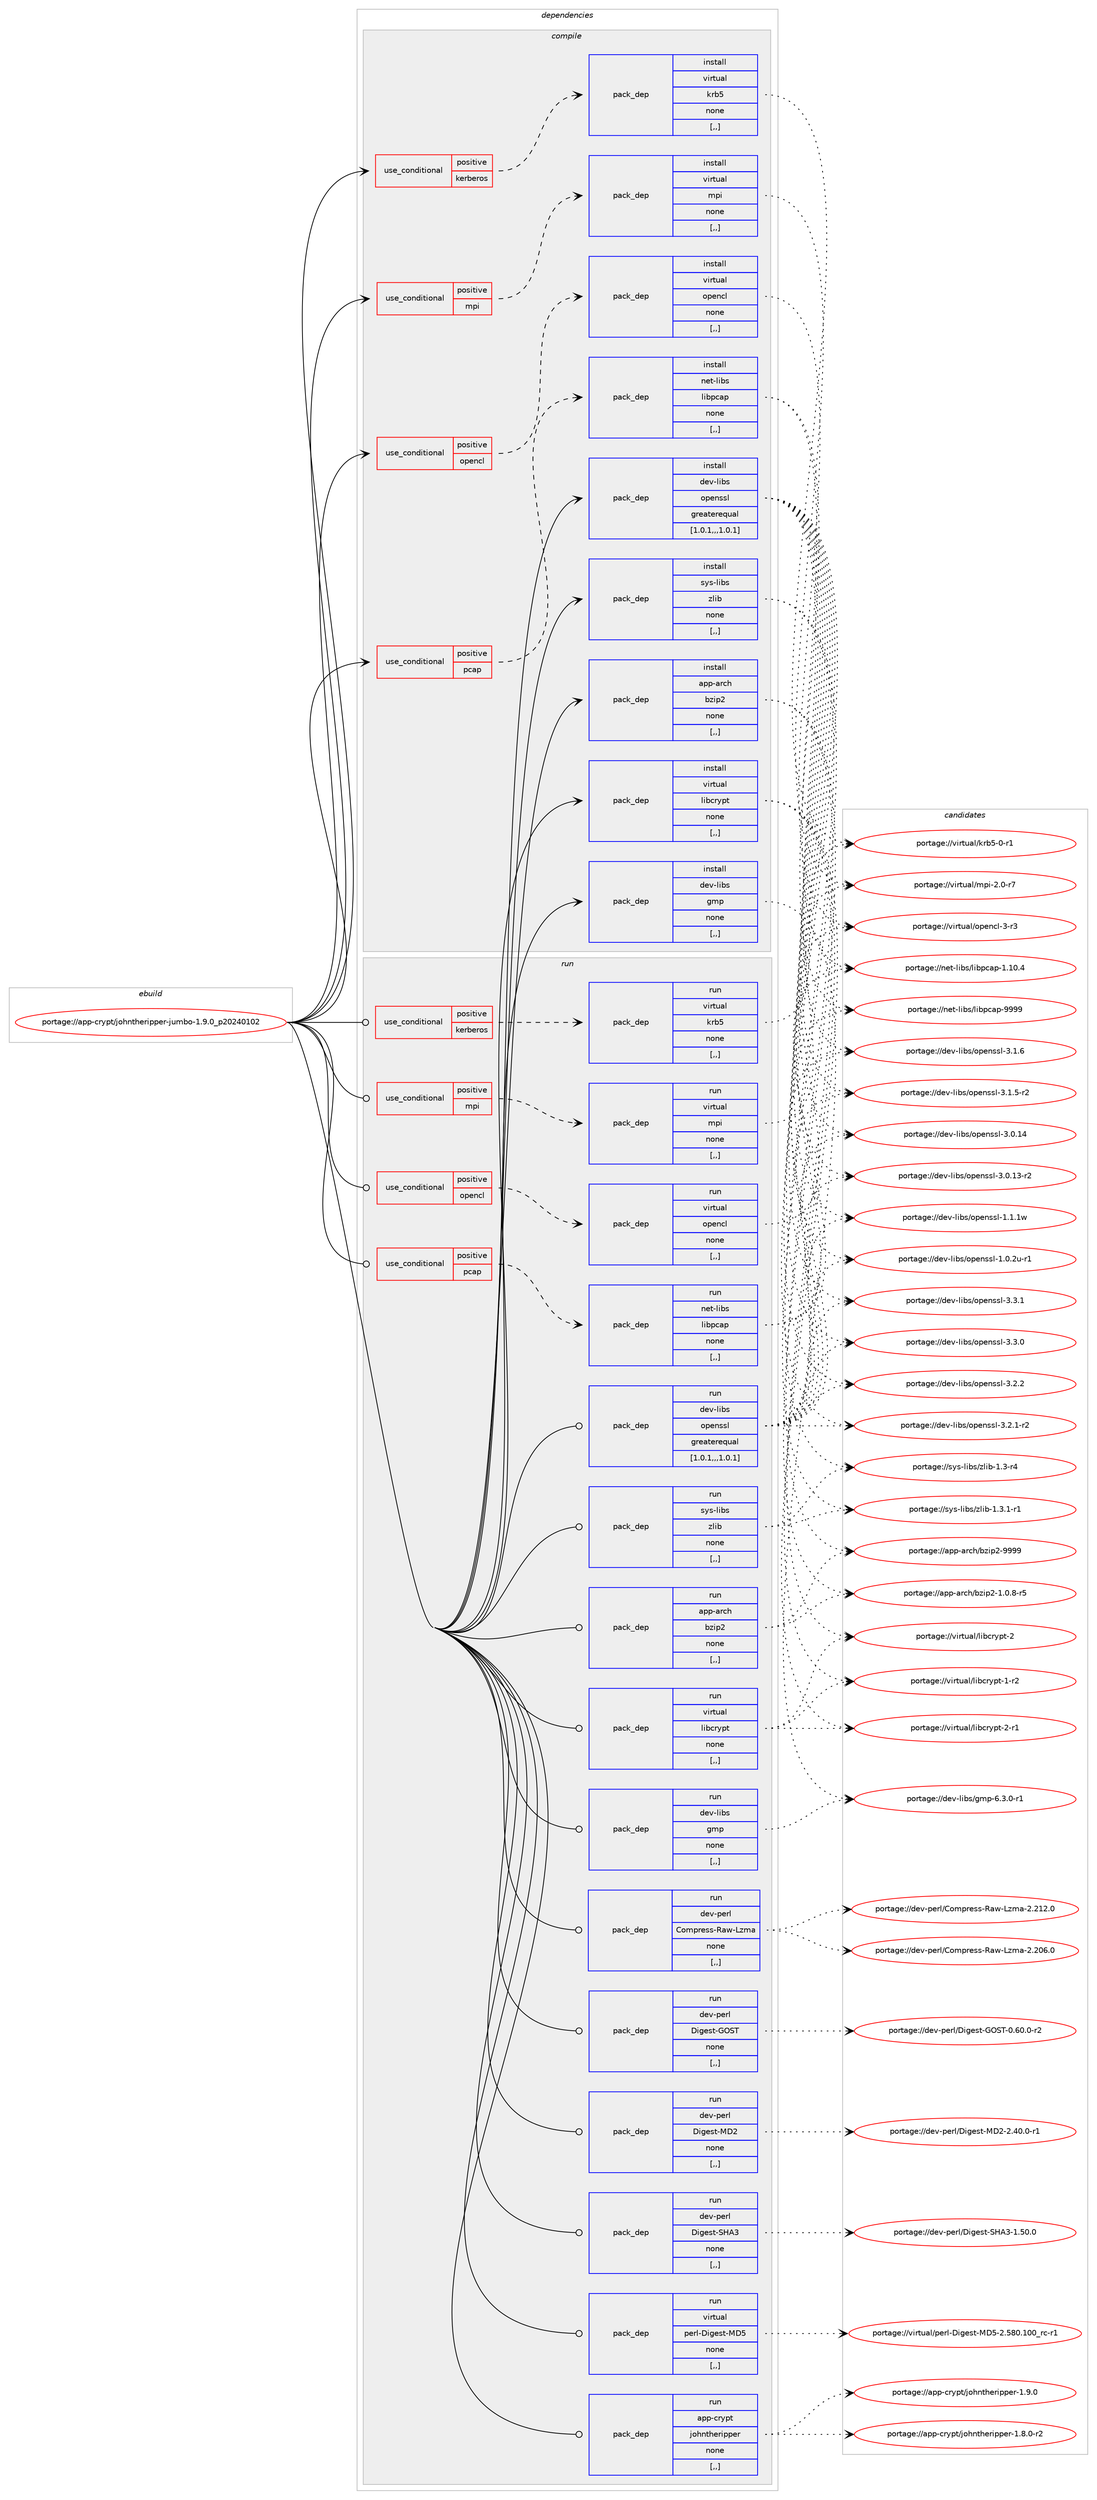 digraph prolog {

# *************
# Graph options
# *************

newrank=true;
concentrate=true;
compound=true;
graph [rankdir=LR,fontname=Helvetica,fontsize=10,ranksep=1.5];#, ranksep=2.5, nodesep=0.2];
edge  [arrowhead=vee];
node  [fontname=Helvetica,fontsize=10];

# **********
# The ebuild
# **********

subgraph cluster_leftcol {
color=gray;
rank=same;
label=<<i>ebuild</i>>;
id [label="portage://app-crypt/johntheripper-jumbo-1.9.0_p20240102", color=red, width=4, href="../app-crypt/johntheripper-jumbo-1.9.0_p20240102.svg"];
}

# ****************
# The dependencies
# ****************

subgraph cluster_midcol {
color=gray;
label=<<i>dependencies</i>>;
subgraph cluster_compile {
fillcolor="#eeeeee";
style=filled;
label=<<i>compile</i>>;
subgraph cond3492 {
dependency13069 [label=<<TABLE BORDER="0" CELLBORDER="1" CELLSPACING="0" CELLPADDING="4"><TR><TD ROWSPAN="3" CELLPADDING="10">use_conditional</TD></TR><TR><TD>positive</TD></TR><TR><TD>kerberos</TD></TR></TABLE>>, shape=none, color=red];
subgraph pack9501 {
dependency13070 [label=<<TABLE BORDER="0" CELLBORDER="1" CELLSPACING="0" CELLPADDING="4" WIDTH="220"><TR><TD ROWSPAN="6" CELLPADDING="30">pack_dep</TD></TR><TR><TD WIDTH="110">install</TD></TR><TR><TD>virtual</TD></TR><TR><TD>krb5</TD></TR><TR><TD>none</TD></TR><TR><TD>[,,]</TD></TR></TABLE>>, shape=none, color=blue];
}
dependency13069:e -> dependency13070:w [weight=20,style="dashed",arrowhead="vee"];
}
id:e -> dependency13069:w [weight=20,style="solid",arrowhead="vee"];
subgraph cond3493 {
dependency13071 [label=<<TABLE BORDER="0" CELLBORDER="1" CELLSPACING="0" CELLPADDING="4"><TR><TD ROWSPAN="3" CELLPADDING="10">use_conditional</TD></TR><TR><TD>positive</TD></TR><TR><TD>mpi</TD></TR></TABLE>>, shape=none, color=red];
subgraph pack9502 {
dependency13072 [label=<<TABLE BORDER="0" CELLBORDER="1" CELLSPACING="0" CELLPADDING="4" WIDTH="220"><TR><TD ROWSPAN="6" CELLPADDING="30">pack_dep</TD></TR><TR><TD WIDTH="110">install</TD></TR><TR><TD>virtual</TD></TR><TR><TD>mpi</TD></TR><TR><TD>none</TD></TR><TR><TD>[,,]</TD></TR></TABLE>>, shape=none, color=blue];
}
dependency13071:e -> dependency13072:w [weight=20,style="dashed",arrowhead="vee"];
}
id:e -> dependency13071:w [weight=20,style="solid",arrowhead="vee"];
subgraph cond3494 {
dependency13073 [label=<<TABLE BORDER="0" CELLBORDER="1" CELLSPACING="0" CELLPADDING="4"><TR><TD ROWSPAN="3" CELLPADDING="10">use_conditional</TD></TR><TR><TD>positive</TD></TR><TR><TD>opencl</TD></TR></TABLE>>, shape=none, color=red];
subgraph pack9503 {
dependency13074 [label=<<TABLE BORDER="0" CELLBORDER="1" CELLSPACING="0" CELLPADDING="4" WIDTH="220"><TR><TD ROWSPAN="6" CELLPADDING="30">pack_dep</TD></TR><TR><TD WIDTH="110">install</TD></TR><TR><TD>virtual</TD></TR><TR><TD>opencl</TD></TR><TR><TD>none</TD></TR><TR><TD>[,,]</TD></TR></TABLE>>, shape=none, color=blue];
}
dependency13073:e -> dependency13074:w [weight=20,style="dashed",arrowhead="vee"];
}
id:e -> dependency13073:w [weight=20,style="solid",arrowhead="vee"];
subgraph cond3495 {
dependency13075 [label=<<TABLE BORDER="0" CELLBORDER="1" CELLSPACING="0" CELLPADDING="4"><TR><TD ROWSPAN="3" CELLPADDING="10">use_conditional</TD></TR><TR><TD>positive</TD></TR><TR><TD>pcap</TD></TR></TABLE>>, shape=none, color=red];
subgraph pack9504 {
dependency13076 [label=<<TABLE BORDER="0" CELLBORDER="1" CELLSPACING="0" CELLPADDING="4" WIDTH="220"><TR><TD ROWSPAN="6" CELLPADDING="30">pack_dep</TD></TR><TR><TD WIDTH="110">install</TD></TR><TR><TD>net-libs</TD></TR><TR><TD>libpcap</TD></TR><TR><TD>none</TD></TR><TR><TD>[,,]</TD></TR></TABLE>>, shape=none, color=blue];
}
dependency13075:e -> dependency13076:w [weight=20,style="dashed",arrowhead="vee"];
}
id:e -> dependency13075:w [weight=20,style="solid",arrowhead="vee"];
subgraph pack9505 {
dependency13077 [label=<<TABLE BORDER="0" CELLBORDER="1" CELLSPACING="0" CELLPADDING="4" WIDTH="220"><TR><TD ROWSPAN="6" CELLPADDING="30">pack_dep</TD></TR><TR><TD WIDTH="110">install</TD></TR><TR><TD>app-arch</TD></TR><TR><TD>bzip2</TD></TR><TR><TD>none</TD></TR><TR><TD>[,,]</TD></TR></TABLE>>, shape=none, color=blue];
}
id:e -> dependency13077:w [weight=20,style="solid",arrowhead="vee"];
subgraph pack9506 {
dependency13078 [label=<<TABLE BORDER="0" CELLBORDER="1" CELLSPACING="0" CELLPADDING="4" WIDTH="220"><TR><TD ROWSPAN="6" CELLPADDING="30">pack_dep</TD></TR><TR><TD WIDTH="110">install</TD></TR><TR><TD>dev-libs</TD></TR><TR><TD>gmp</TD></TR><TR><TD>none</TD></TR><TR><TD>[,,]</TD></TR></TABLE>>, shape=none, color=blue];
}
id:e -> dependency13078:w [weight=20,style="solid",arrowhead="vee"];
subgraph pack9507 {
dependency13079 [label=<<TABLE BORDER="0" CELLBORDER="1" CELLSPACING="0" CELLPADDING="4" WIDTH="220"><TR><TD ROWSPAN="6" CELLPADDING="30">pack_dep</TD></TR><TR><TD WIDTH="110">install</TD></TR><TR><TD>dev-libs</TD></TR><TR><TD>openssl</TD></TR><TR><TD>greaterequal</TD></TR><TR><TD>[1.0.1,,,1.0.1]</TD></TR></TABLE>>, shape=none, color=blue];
}
id:e -> dependency13079:w [weight=20,style="solid",arrowhead="vee"];
subgraph pack9508 {
dependency13080 [label=<<TABLE BORDER="0" CELLBORDER="1" CELLSPACING="0" CELLPADDING="4" WIDTH="220"><TR><TD ROWSPAN="6" CELLPADDING="30">pack_dep</TD></TR><TR><TD WIDTH="110">install</TD></TR><TR><TD>sys-libs</TD></TR><TR><TD>zlib</TD></TR><TR><TD>none</TD></TR><TR><TD>[,,]</TD></TR></TABLE>>, shape=none, color=blue];
}
id:e -> dependency13080:w [weight=20,style="solid",arrowhead="vee"];
subgraph pack9509 {
dependency13081 [label=<<TABLE BORDER="0" CELLBORDER="1" CELLSPACING="0" CELLPADDING="4" WIDTH="220"><TR><TD ROWSPAN="6" CELLPADDING="30">pack_dep</TD></TR><TR><TD WIDTH="110">install</TD></TR><TR><TD>virtual</TD></TR><TR><TD>libcrypt</TD></TR><TR><TD>none</TD></TR><TR><TD>[,,]</TD></TR></TABLE>>, shape=none, color=blue];
}
id:e -> dependency13081:w [weight=20,style="solid",arrowhead="vee"];
}
subgraph cluster_compileandrun {
fillcolor="#eeeeee";
style=filled;
label=<<i>compile and run</i>>;
}
subgraph cluster_run {
fillcolor="#eeeeee";
style=filled;
label=<<i>run</i>>;
subgraph cond3496 {
dependency13082 [label=<<TABLE BORDER="0" CELLBORDER="1" CELLSPACING="0" CELLPADDING="4"><TR><TD ROWSPAN="3" CELLPADDING="10">use_conditional</TD></TR><TR><TD>positive</TD></TR><TR><TD>kerberos</TD></TR></TABLE>>, shape=none, color=red];
subgraph pack9510 {
dependency13083 [label=<<TABLE BORDER="0" CELLBORDER="1" CELLSPACING="0" CELLPADDING="4" WIDTH="220"><TR><TD ROWSPAN="6" CELLPADDING="30">pack_dep</TD></TR><TR><TD WIDTH="110">run</TD></TR><TR><TD>virtual</TD></TR><TR><TD>krb5</TD></TR><TR><TD>none</TD></TR><TR><TD>[,,]</TD></TR></TABLE>>, shape=none, color=blue];
}
dependency13082:e -> dependency13083:w [weight=20,style="dashed",arrowhead="vee"];
}
id:e -> dependency13082:w [weight=20,style="solid",arrowhead="odot"];
subgraph cond3497 {
dependency13084 [label=<<TABLE BORDER="0" CELLBORDER="1" CELLSPACING="0" CELLPADDING="4"><TR><TD ROWSPAN="3" CELLPADDING="10">use_conditional</TD></TR><TR><TD>positive</TD></TR><TR><TD>mpi</TD></TR></TABLE>>, shape=none, color=red];
subgraph pack9511 {
dependency13085 [label=<<TABLE BORDER="0" CELLBORDER="1" CELLSPACING="0" CELLPADDING="4" WIDTH="220"><TR><TD ROWSPAN="6" CELLPADDING="30">pack_dep</TD></TR><TR><TD WIDTH="110">run</TD></TR><TR><TD>virtual</TD></TR><TR><TD>mpi</TD></TR><TR><TD>none</TD></TR><TR><TD>[,,]</TD></TR></TABLE>>, shape=none, color=blue];
}
dependency13084:e -> dependency13085:w [weight=20,style="dashed",arrowhead="vee"];
}
id:e -> dependency13084:w [weight=20,style="solid",arrowhead="odot"];
subgraph cond3498 {
dependency13086 [label=<<TABLE BORDER="0" CELLBORDER="1" CELLSPACING="0" CELLPADDING="4"><TR><TD ROWSPAN="3" CELLPADDING="10">use_conditional</TD></TR><TR><TD>positive</TD></TR><TR><TD>opencl</TD></TR></TABLE>>, shape=none, color=red];
subgraph pack9512 {
dependency13087 [label=<<TABLE BORDER="0" CELLBORDER="1" CELLSPACING="0" CELLPADDING="4" WIDTH="220"><TR><TD ROWSPAN="6" CELLPADDING="30">pack_dep</TD></TR><TR><TD WIDTH="110">run</TD></TR><TR><TD>virtual</TD></TR><TR><TD>opencl</TD></TR><TR><TD>none</TD></TR><TR><TD>[,,]</TD></TR></TABLE>>, shape=none, color=blue];
}
dependency13086:e -> dependency13087:w [weight=20,style="dashed",arrowhead="vee"];
}
id:e -> dependency13086:w [weight=20,style="solid",arrowhead="odot"];
subgraph cond3499 {
dependency13088 [label=<<TABLE BORDER="0" CELLBORDER="1" CELLSPACING="0" CELLPADDING="4"><TR><TD ROWSPAN="3" CELLPADDING="10">use_conditional</TD></TR><TR><TD>positive</TD></TR><TR><TD>pcap</TD></TR></TABLE>>, shape=none, color=red];
subgraph pack9513 {
dependency13089 [label=<<TABLE BORDER="0" CELLBORDER="1" CELLSPACING="0" CELLPADDING="4" WIDTH="220"><TR><TD ROWSPAN="6" CELLPADDING="30">pack_dep</TD></TR><TR><TD WIDTH="110">run</TD></TR><TR><TD>net-libs</TD></TR><TR><TD>libpcap</TD></TR><TR><TD>none</TD></TR><TR><TD>[,,]</TD></TR></TABLE>>, shape=none, color=blue];
}
dependency13088:e -> dependency13089:w [weight=20,style="dashed",arrowhead="vee"];
}
id:e -> dependency13088:w [weight=20,style="solid",arrowhead="odot"];
subgraph pack9514 {
dependency13090 [label=<<TABLE BORDER="0" CELLBORDER="1" CELLSPACING="0" CELLPADDING="4" WIDTH="220"><TR><TD ROWSPAN="6" CELLPADDING="30">pack_dep</TD></TR><TR><TD WIDTH="110">run</TD></TR><TR><TD>app-arch</TD></TR><TR><TD>bzip2</TD></TR><TR><TD>none</TD></TR><TR><TD>[,,]</TD></TR></TABLE>>, shape=none, color=blue];
}
id:e -> dependency13090:w [weight=20,style="solid",arrowhead="odot"];
subgraph pack9515 {
dependency13091 [label=<<TABLE BORDER="0" CELLBORDER="1" CELLSPACING="0" CELLPADDING="4" WIDTH="220"><TR><TD ROWSPAN="6" CELLPADDING="30">pack_dep</TD></TR><TR><TD WIDTH="110">run</TD></TR><TR><TD>dev-libs</TD></TR><TR><TD>gmp</TD></TR><TR><TD>none</TD></TR><TR><TD>[,,]</TD></TR></TABLE>>, shape=none, color=blue];
}
id:e -> dependency13091:w [weight=20,style="solid",arrowhead="odot"];
subgraph pack9516 {
dependency13092 [label=<<TABLE BORDER="0" CELLBORDER="1" CELLSPACING="0" CELLPADDING="4" WIDTH="220"><TR><TD ROWSPAN="6" CELLPADDING="30">pack_dep</TD></TR><TR><TD WIDTH="110">run</TD></TR><TR><TD>dev-libs</TD></TR><TR><TD>openssl</TD></TR><TR><TD>greaterequal</TD></TR><TR><TD>[1.0.1,,,1.0.1]</TD></TR></TABLE>>, shape=none, color=blue];
}
id:e -> dependency13092:w [weight=20,style="solid",arrowhead="odot"];
subgraph pack9517 {
dependency13093 [label=<<TABLE BORDER="0" CELLBORDER="1" CELLSPACING="0" CELLPADDING="4" WIDTH="220"><TR><TD ROWSPAN="6" CELLPADDING="30">pack_dep</TD></TR><TR><TD WIDTH="110">run</TD></TR><TR><TD>dev-perl</TD></TR><TR><TD>Compress-Raw-Lzma</TD></TR><TR><TD>none</TD></TR><TR><TD>[,,]</TD></TR></TABLE>>, shape=none, color=blue];
}
id:e -> dependency13093:w [weight=20,style="solid",arrowhead="odot"];
subgraph pack9518 {
dependency13094 [label=<<TABLE BORDER="0" CELLBORDER="1" CELLSPACING="0" CELLPADDING="4" WIDTH="220"><TR><TD ROWSPAN="6" CELLPADDING="30">pack_dep</TD></TR><TR><TD WIDTH="110">run</TD></TR><TR><TD>dev-perl</TD></TR><TR><TD>Digest-GOST</TD></TR><TR><TD>none</TD></TR><TR><TD>[,,]</TD></TR></TABLE>>, shape=none, color=blue];
}
id:e -> dependency13094:w [weight=20,style="solid",arrowhead="odot"];
subgraph pack9519 {
dependency13095 [label=<<TABLE BORDER="0" CELLBORDER="1" CELLSPACING="0" CELLPADDING="4" WIDTH="220"><TR><TD ROWSPAN="6" CELLPADDING="30">pack_dep</TD></TR><TR><TD WIDTH="110">run</TD></TR><TR><TD>dev-perl</TD></TR><TR><TD>Digest-MD2</TD></TR><TR><TD>none</TD></TR><TR><TD>[,,]</TD></TR></TABLE>>, shape=none, color=blue];
}
id:e -> dependency13095:w [weight=20,style="solid",arrowhead="odot"];
subgraph pack9520 {
dependency13096 [label=<<TABLE BORDER="0" CELLBORDER="1" CELLSPACING="0" CELLPADDING="4" WIDTH="220"><TR><TD ROWSPAN="6" CELLPADDING="30">pack_dep</TD></TR><TR><TD WIDTH="110">run</TD></TR><TR><TD>dev-perl</TD></TR><TR><TD>Digest-SHA3</TD></TR><TR><TD>none</TD></TR><TR><TD>[,,]</TD></TR></TABLE>>, shape=none, color=blue];
}
id:e -> dependency13096:w [weight=20,style="solid",arrowhead="odot"];
subgraph pack9521 {
dependency13097 [label=<<TABLE BORDER="0" CELLBORDER="1" CELLSPACING="0" CELLPADDING="4" WIDTH="220"><TR><TD ROWSPAN="6" CELLPADDING="30">pack_dep</TD></TR><TR><TD WIDTH="110">run</TD></TR><TR><TD>sys-libs</TD></TR><TR><TD>zlib</TD></TR><TR><TD>none</TD></TR><TR><TD>[,,]</TD></TR></TABLE>>, shape=none, color=blue];
}
id:e -> dependency13097:w [weight=20,style="solid",arrowhead="odot"];
subgraph pack9522 {
dependency13098 [label=<<TABLE BORDER="0" CELLBORDER="1" CELLSPACING="0" CELLPADDING="4" WIDTH="220"><TR><TD ROWSPAN="6" CELLPADDING="30">pack_dep</TD></TR><TR><TD WIDTH="110">run</TD></TR><TR><TD>virtual</TD></TR><TR><TD>libcrypt</TD></TR><TR><TD>none</TD></TR><TR><TD>[,,]</TD></TR></TABLE>>, shape=none, color=blue];
}
id:e -> dependency13098:w [weight=20,style="solid",arrowhead="odot"];
subgraph pack9523 {
dependency13099 [label=<<TABLE BORDER="0" CELLBORDER="1" CELLSPACING="0" CELLPADDING="4" WIDTH="220"><TR><TD ROWSPAN="6" CELLPADDING="30">pack_dep</TD></TR><TR><TD WIDTH="110">run</TD></TR><TR><TD>virtual</TD></TR><TR><TD>perl-Digest-MD5</TD></TR><TR><TD>none</TD></TR><TR><TD>[,,]</TD></TR></TABLE>>, shape=none, color=blue];
}
id:e -> dependency13099:w [weight=20,style="solid",arrowhead="odot"];
subgraph pack9524 {
dependency13100 [label=<<TABLE BORDER="0" CELLBORDER="1" CELLSPACING="0" CELLPADDING="4" WIDTH="220"><TR><TD ROWSPAN="6" CELLPADDING="30">pack_dep</TD></TR><TR><TD WIDTH="110">run</TD></TR><TR><TD>app-crypt</TD></TR><TR><TD>johntheripper</TD></TR><TR><TD>none</TD></TR><TR><TD>[,,]</TD></TR></TABLE>>, shape=none, color=blue];
}
id:e -> dependency13100:w [weight=20,style="solid",arrowhead="odot"];
}
}

# **************
# The candidates
# **************

subgraph cluster_choices {
rank=same;
color=gray;
label=<<i>candidates</i>>;

subgraph choice9501 {
color=black;
nodesep=1;
choice1181051141161179710847107114985345484511449 [label="portage://virtual/krb5-0-r1", color=red, width=4,href="../virtual/krb5-0-r1.svg"];
dependency13070:e -> choice1181051141161179710847107114985345484511449:w [style=dotted,weight="100"];
}
subgraph choice9502 {
color=black;
nodesep=1;
choice1181051141161179710847109112105455046484511455 [label="portage://virtual/mpi-2.0-r7", color=red, width=4,href="../virtual/mpi-2.0-r7.svg"];
dependency13072:e -> choice1181051141161179710847109112105455046484511455:w [style=dotted,weight="100"];
}
subgraph choice9503 {
color=black;
nodesep=1;
choice11810511411611797108471111121011109910845514511451 [label="portage://virtual/opencl-3-r3", color=red, width=4,href="../virtual/opencl-3-r3.svg"];
dependency13074:e -> choice11810511411611797108471111121011109910845514511451:w [style=dotted,weight="100"];
}
subgraph choice9504 {
color=black;
nodesep=1;
choice1101011164510810598115471081059811299971124557575757 [label="portage://net-libs/libpcap-9999", color=red, width=4,href="../net-libs/libpcap-9999.svg"];
choice11010111645108105981154710810598112999711245494649484652 [label="portage://net-libs/libpcap-1.10.4", color=red, width=4,href="../net-libs/libpcap-1.10.4.svg"];
dependency13076:e -> choice1101011164510810598115471081059811299971124557575757:w [style=dotted,weight="100"];
dependency13076:e -> choice11010111645108105981154710810598112999711245494649484652:w [style=dotted,weight="100"];
}
subgraph choice9505 {
color=black;
nodesep=1;
choice971121124597114991044798122105112504557575757 [label="portage://app-arch/bzip2-9999", color=red, width=4,href="../app-arch/bzip2-9999.svg"];
choice971121124597114991044798122105112504549464846564511453 [label="portage://app-arch/bzip2-1.0.8-r5", color=red, width=4,href="../app-arch/bzip2-1.0.8-r5.svg"];
dependency13077:e -> choice971121124597114991044798122105112504557575757:w [style=dotted,weight="100"];
dependency13077:e -> choice971121124597114991044798122105112504549464846564511453:w [style=dotted,weight="100"];
}
subgraph choice9506 {
color=black;
nodesep=1;
choice1001011184510810598115471031091124554465146484511449 [label="portage://dev-libs/gmp-6.3.0-r1", color=red, width=4,href="../dev-libs/gmp-6.3.0-r1.svg"];
dependency13078:e -> choice1001011184510810598115471031091124554465146484511449:w [style=dotted,weight="100"];
}
subgraph choice9507 {
color=black;
nodesep=1;
choice100101118451081059811547111112101110115115108455146514649 [label="portage://dev-libs/openssl-3.3.1", color=red, width=4,href="../dev-libs/openssl-3.3.1.svg"];
choice100101118451081059811547111112101110115115108455146514648 [label="portage://dev-libs/openssl-3.3.0", color=red, width=4,href="../dev-libs/openssl-3.3.0.svg"];
choice100101118451081059811547111112101110115115108455146504650 [label="portage://dev-libs/openssl-3.2.2", color=red, width=4,href="../dev-libs/openssl-3.2.2.svg"];
choice1001011184510810598115471111121011101151151084551465046494511450 [label="portage://dev-libs/openssl-3.2.1-r2", color=red, width=4,href="../dev-libs/openssl-3.2.1-r2.svg"];
choice100101118451081059811547111112101110115115108455146494654 [label="portage://dev-libs/openssl-3.1.6", color=red, width=4,href="../dev-libs/openssl-3.1.6.svg"];
choice1001011184510810598115471111121011101151151084551464946534511450 [label="portage://dev-libs/openssl-3.1.5-r2", color=red, width=4,href="../dev-libs/openssl-3.1.5-r2.svg"];
choice10010111845108105981154711111210111011511510845514648464952 [label="portage://dev-libs/openssl-3.0.14", color=red, width=4,href="../dev-libs/openssl-3.0.14.svg"];
choice100101118451081059811547111112101110115115108455146484649514511450 [label="portage://dev-libs/openssl-3.0.13-r2", color=red, width=4,href="../dev-libs/openssl-3.0.13-r2.svg"];
choice100101118451081059811547111112101110115115108454946494649119 [label="portage://dev-libs/openssl-1.1.1w", color=red, width=4,href="../dev-libs/openssl-1.1.1w.svg"];
choice1001011184510810598115471111121011101151151084549464846501174511449 [label="portage://dev-libs/openssl-1.0.2u-r1", color=red, width=4,href="../dev-libs/openssl-1.0.2u-r1.svg"];
dependency13079:e -> choice100101118451081059811547111112101110115115108455146514649:w [style=dotted,weight="100"];
dependency13079:e -> choice100101118451081059811547111112101110115115108455146514648:w [style=dotted,weight="100"];
dependency13079:e -> choice100101118451081059811547111112101110115115108455146504650:w [style=dotted,weight="100"];
dependency13079:e -> choice1001011184510810598115471111121011101151151084551465046494511450:w [style=dotted,weight="100"];
dependency13079:e -> choice100101118451081059811547111112101110115115108455146494654:w [style=dotted,weight="100"];
dependency13079:e -> choice1001011184510810598115471111121011101151151084551464946534511450:w [style=dotted,weight="100"];
dependency13079:e -> choice10010111845108105981154711111210111011511510845514648464952:w [style=dotted,weight="100"];
dependency13079:e -> choice100101118451081059811547111112101110115115108455146484649514511450:w [style=dotted,weight="100"];
dependency13079:e -> choice100101118451081059811547111112101110115115108454946494649119:w [style=dotted,weight="100"];
dependency13079:e -> choice1001011184510810598115471111121011101151151084549464846501174511449:w [style=dotted,weight="100"];
}
subgraph choice9508 {
color=black;
nodesep=1;
choice115121115451081059811547122108105984549465146494511449 [label="portage://sys-libs/zlib-1.3.1-r1", color=red, width=4,href="../sys-libs/zlib-1.3.1-r1.svg"];
choice11512111545108105981154712210810598454946514511452 [label="portage://sys-libs/zlib-1.3-r4", color=red, width=4,href="../sys-libs/zlib-1.3-r4.svg"];
dependency13080:e -> choice115121115451081059811547122108105984549465146494511449:w [style=dotted,weight="100"];
dependency13080:e -> choice11512111545108105981154712210810598454946514511452:w [style=dotted,weight="100"];
}
subgraph choice9509 {
color=black;
nodesep=1;
choice1181051141161179710847108105989911412111211645504511449 [label="portage://virtual/libcrypt-2-r1", color=red, width=4,href="../virtual/libcrypt-2-r1.svg"];
choice118105114116117971084710810598991141211121164550 [label="portage://virtual/libcrypt-2", color=red, width=4,href="../virtual/libcrypt-2.svg"];
choice1181051141161179710847108105989911412111211645494511450 [label="portage://virtual/libcrypt-1-r2", color=red, width=4,href="../virtual/libcrypt-1-r2.svg"];
dependency13081:e -> choice1181051141161179710847108105989911412111211645504511449:w [style=dotted,weight="100"];
dependency13081:e -> choice118105114116117971084710810598991141211121164550:w [style=dotted,weight="100"];
dependency13081:e -> choice1181051141161179710847108105989911412111211645494511450:w [style=dotted,weight="100"];
}
subgraph choice9510 {
color=black;
nodesep=1;
choice1181051141161179710847107114985345484511449 [label="portage://virtual/krb5-0-r1", color=red, width=4,href="../virtual/krb5-0-r1.svg"];
dependency13083:e -> choice1181051141161179710847107114985345484511449:w [style=dotted,weight="100"];
}
subgraph choice9511 {
color=black;
nodesep=1;
choice1181051141161179710847109112105455046484511455 [label="portage://virtual/mpi-2.0-r7", color=red, width=4,href="../virtual/mpi-2.0-r7.svg"];
dependency13085:e -> choice1181051141161179710847109112105455046484511455:w [style=dotted,weight="100"];
}
subgraph choice9512 {
color=black;
nodesep=1;
choice11810511411611797108471111121011109910845514511451 [label="portage://virtual/opencl-3-r3", color=red, width=4,href="../virtual/opencl-3-r3.svg"];
dependency13087:e -> choice11810511411611797108471111121011109910845514511451:w [style=dotted,weight="100"];
}
subgraph choice9513 {
color=black;
nodesep=1;
choice1101011164510810598115471081059811299971124557575757 [label="portage://net-libs/libpcap-9999", color=red, width=4,href="../net-libs/libpcap-9999.svg"];
choice11010111645108105981154710810598112999711245494649484652 [label="portage://net-libs/libpcap-1.10.4", color=red, width=4,href="../net-libs/libpcap-1.10.4.svg"];
dependency13089:e -> choice1101011164510810598115471081059811299971124557575757:w [style=dotted,weight="100"];
dependency13089:e -> choice11010111645108105981154710810598112999711245494649484652:w [style=dotted,weight="100"];
}
subgraph choice9514 {
color=black;
nodesep=1;
choice971121124597114991044798122105112504557575757 [label="portage://app-arch/bzip2-9999", color=red, width=4,href="../app-arch/bzip2-9999.svg"];
choice971121124597114991044798122105112504549464846564511453 [label="portage://app-arch/bzip2-1.0.8-r5", color=red, width=4,href="../app-arch/bzip2-1.0.8-r5.svg"];
dependency13090:e -> choice971121124597114991044798122105112504557575757:w [style=dotted,weight="100"];
dependency13090:e -> choice971121124597114991044798122105112504549464846564511453:w [style=dotted,weight="100"];
}
subgraph choice9515 {
color=black;
nodesep=1;
choice1001011184510810598115471031091124554465146484511449 [label="portage://dev-libs/gmp-6.3.0-r1", color=red, width=4,href="../dev-libs/gmp-6.3.0-r1.svg"];
dependency13091:e -> choice1001011184510810598115471031091124554465146484511449:w [style=dotted,weight="100"];
}
subgraph choice9516 {
color=black;
nodesep=1;
choice100101118451081059811547111112101110115115108455146514649 [label="portage://dev-libs/openssl-3.3.1", color=red, width=4,href="../dev-libs/openssl-3.3.1.svg"];
choice100101118451081059811547111112101110115115108455146514648 [label="portage://dev-libs/openssl-3.3.0", color=red, width=4,href="../dev-libs/openssl-3.3.0.svg"];
choice100101118451081059811547111112101110115115108455146504650 [label="portage://dev-libs/openssl-3.2.2", color=red, width=4,href="../dev-libs/openssl-3.2.2.svg"];
choice1001011184510810598115471111121011101151151084551465046494511450 [label="portage://dev-libs/openssl-3.2.1-r2", color=red, width=4,href="../dev-libs/openssl-3.2.1-r2.svg"];
choice100101118451081059811547111112101110115115108455146494654 [label="portage://dev-libs/openssl-3.1.6", color=red, width=4,href="../dev-libs/openssl-3.1.6.svg"];
choice1001011184510810598115471111121011101151151084551464946534511450 [label="portage://dev-libs/openssl-3.1.5-r2", color=red, width=4,href="../dev-libs/openssl-3.1.5-r2.svg"];
choice10010111845108105981154711111210111011511510845514648464952 [label="portage://dev-libs/openssl-3.0.14", color=red, width=4,href="../dev-libs/openssl-3.0.14.svg"];
choice100101118451081059811547111112101110115115108455146484649514511450 [label="portage://dev-libs/openssl-3.0.13-r2", color=red, width=4,href="../dev-libs/openssl-3.0.13-r2.svg"];
choice100101118451081059811547111112101110115115108454946494649119 [label="portage://dev-libs/openssl-1.1.1w", color=red, width=4,href="../dev-libs/openssl-1.1.1w.svg"];
choice1001011184510810598115471111121011101151151084549464846501174511449 [label="portage://dev-libs/openssl-1.0.2u-r1", color=red, width=4,href="../dev-libs/openssl-1.0.2u-r1.svg"];
dependency13092:e -> choice100101118451081059811547111112101110115115108455146514649:w [style=dotted,weight="100"];
dependency13092:e -> choice100101118451081059811547111112101110115115108455146514648:w [style=dotted,weight="100"];
dependency13092:e -> choice100101118451081059811547111112101110115115108455146504650:w [style=dotted,weight="100"];
dependency13092:e -> choice1001011184510810598115471111121011101151151084551465046494511450:w [style=dotted,weight="100"];
dependency13092:e -> choice100101118451081059811547111112101110115115108455146494654:w [style=dotted,weight="100"];
dependency13092:e -> choice1001011184510810598115471111121011101151151084551464946534511450:w [style=dotted,weight="100"];
dependency13092:e -> choice10010111845108105981154711111210111011511510845514648464952:w [style=dotted,weight="100"];
dependency13092:e -> choice100101118451081059811547111112101110115115108455146484649514511450:w [style=dotted,weight="100"];
dependency13092:e -> choice100101118451081059811547111112101110115115108454946494649119:w [style=dotted,weight="100"];
dependency13092:e -> choice1001011184510810598115471111121011101151151084549464846501174511449:w [style=dotted,weight="100"];
}
subgraph choice9517 {
color=black;
nodesep=1;
choice1001011184511210111410847671111091121141011151154582971194576122109974550465049504648 [label="portage://dev-perl/Compress-Raw-Lzma-2.212.0", color=red, width=4,href="../dev-perl/Compress-Raw-Lzma-2.212.0.svg"];
choice1001011184511210111410847671111091121141011151154582971194576122109974550465048544648 [label="portage://dev-perl/Compress-Raw-Lzma-2.206.0", color=red, width=4,href="../dev-perl/Compress-Raw-Lzma-2.206.0.svg"];
dependency13093:e -> choice1001011184511210111410847671111091121141011151154582971194576122109974550465049504648:w [style=dotted,weight="100"];
dependency13093:e -> choice1001011184511210111410847671111091121141011151154582971194576122109974550465048544648:w [style=dotted,weight="100"];
}
subgraph choice9518 {
color=black;
nodesep=1;
choice1001011184511210111410847681051031011151164571798384454846544846484511450 [label="portage://dev-perl/Digest-GOST-0.60.0-r2", color=red, width=4,href="../dev-perl/Digest-GOST-0.60.0-r2.svg"];
dependency13094:e -> choice1001011184511210111410847681051031011151164571798384454846544846484511450:w [style=dotted,weight="100"];
}
subgraph choice9519 {
color=black;
nodesep=1;
choice10010111845112101114108476810510310111511645776850455046524846484511449 [label="portage://dev-perl/Digest-MD2-2.40.0-r1", color=red, width=4,href="../dev-perl/Digest-MD2-2.40.0-r1.svg"];
dependency13095:e -> choice10010111845112101114108476810510310111511645776850455046524846484511449:w [style=dotted,weight="100"];
}
subgraph choice9520 {
color=black;
nodesep=1;
choice100101118451121011141084768105103101115116458372655145494653484648 [label="portage://dev-perl/Digest-SHA3-1.50.0", color=red, width=4,href="../dev-perl/Digest-SHA3-1.50.0.svg"];
dependency13096:e -> choice100101118451121011141084768105103101115116458372655145494653484648:w [style=dotted,weight="100"];
}
subgraph choice9521 {
color=black;
nodesep=1;
choice115121115451081059811547122108105984549465146494511449 [label="portage://sys-libs/zlib-1.3.1-r1", color=red, width=4,href="../sys-libs/zlib-1.3.1-r1.svg"];
choice11512111545108105981154712210810598454946514511452 [label="portage://sys-libs/zlib-1.3-r4", color=red, width=4,href="../sys-libs/zlib-1.3-r4.svg"];
dependency13097:e -> choice115121115451081059811547122108105984549465146494511449:w [style=dotted,weight="100"];
dependency13097:e -> choice11512111545108105981154712210810598454946514511452:w [style=dotted,weight="100"];
}
subgraph choice9522 {
color=black;
nodesep=1;
choice1181051141161179710847108105989911412111211645504511449 [label="portage://virtual/libcrypt-2-r1", color=red, width=4,href="../virtual/libcrypt-2-r1.svg"];
choice118105114116117971084710810598991141211121164550 [label="portage://virtual/libcrypt-2", color=red, width=4,href="../virtual/libcrypt-2.svg"];
choice1181051141161179710847108105989911412111211645494511450 [label="portage://virtual/libcrypt-1-r2", color=red, width=4,href="../virtual/libcrypt-1-r2.svg"];
dependency13098:e -> choice1181051141161179710847108105989911412111211645504511449:w [style=dotted,weight="100"];
dependency13098:e -> choice118105114116117971084710810598991141211121164550:w [style=dotted,weight="100"];
dependency13098:e -> choice1181051141161179710847108105989911412111211645494511450:w [style=dotted,weight="100"];
}
subgraph choice9523 {
color=black;
nodesep=1;
choice11810511411611797108471121011141084568105103101115116457768534550465356484649484895114994511449 [label="portage://virtual/perl-Digest-MD5-2.580.100_rc-r1", color=red, width=4,href="../virtual/perl-Digest-MD5-2.580.100_rc-r1.svg"];
dependency13099:e -> choice11810511411611797108471121011141084568105103101115116457768534550465356484649484895114994511449:w [style=dotted,weight="100"];
}
subgraph choice9524 {
color=black;
nodesep=1;
choice97112112459911412111211647106111104110116104101114105112112101114454946574648 [label="portage://app-crypt/johntheripper-1.9.0", color=red, width=4,href="../app-crypt/johntheripper-1.9.0.svg"];
choice971121124599114121112116471061111041101161041011141051121121011144549465646484511450 [label="portage://app-crypt/johntheripper-1.8.0-r2", color=red, width=4,href="../app-crypt/johntheripper-1.8.0-r2.svg"];
dependency13100:e -> choice97112112459911412111211647106111104110116104101114105112112101114454946574648:w [style=dotted,weight="100"];
dependency13100:e -> choice971121124599114121112116471061111041101161041011141051121121011144549465646484511450:w [style=dotted,weight="100"];
}
}

}
